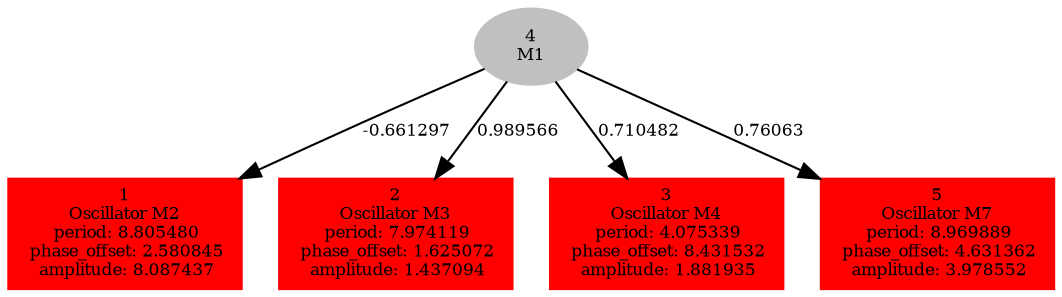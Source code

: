  digraph g{ forcelabels=true;
1 [label=<1<BR />Oscillator M2<BR /> period: 8.805480<BR /> phase_offset: 2.580845<BR /> amplitude: 8.087437>, shape=box,color=red,style=filled,fontsize=8];2 [label=<2<BR />Oscillator M3<BR /> period: 7.974119<BR /> phase_offset: 1.625072<BR /> amplitude: 1.437094>, shape=box,color=red,style=filled,fontsize=8];3 [label=<3<BR />Oscillator M4<BR /> period: 4.075339<BR /> phase_offset: 8.431532<BR /> amplitude: 1.881935>, shape=box,color=red,style=filled,fontsize=8];4[label=<4<BR/>M1>,color="grey",style=filled,fontsize=8];
5 [label=<5<BR />Oscillator M7<BR /> period: 8.969889<BR /> phase_offset: 4.631362<BR /> amplitude: 3.978552>, shape=box,color=red,style=filled,fontsize=8];4 -> 1[label="-0.661297 ",fontsize="8"];
4 -> 2[label="0.989566 ",fontsize="8"];
4 -> 3[label="0.710482 ",fontsize="8"];
4 -> 5[label="0.76063 ",fontsize="8"];
 }
